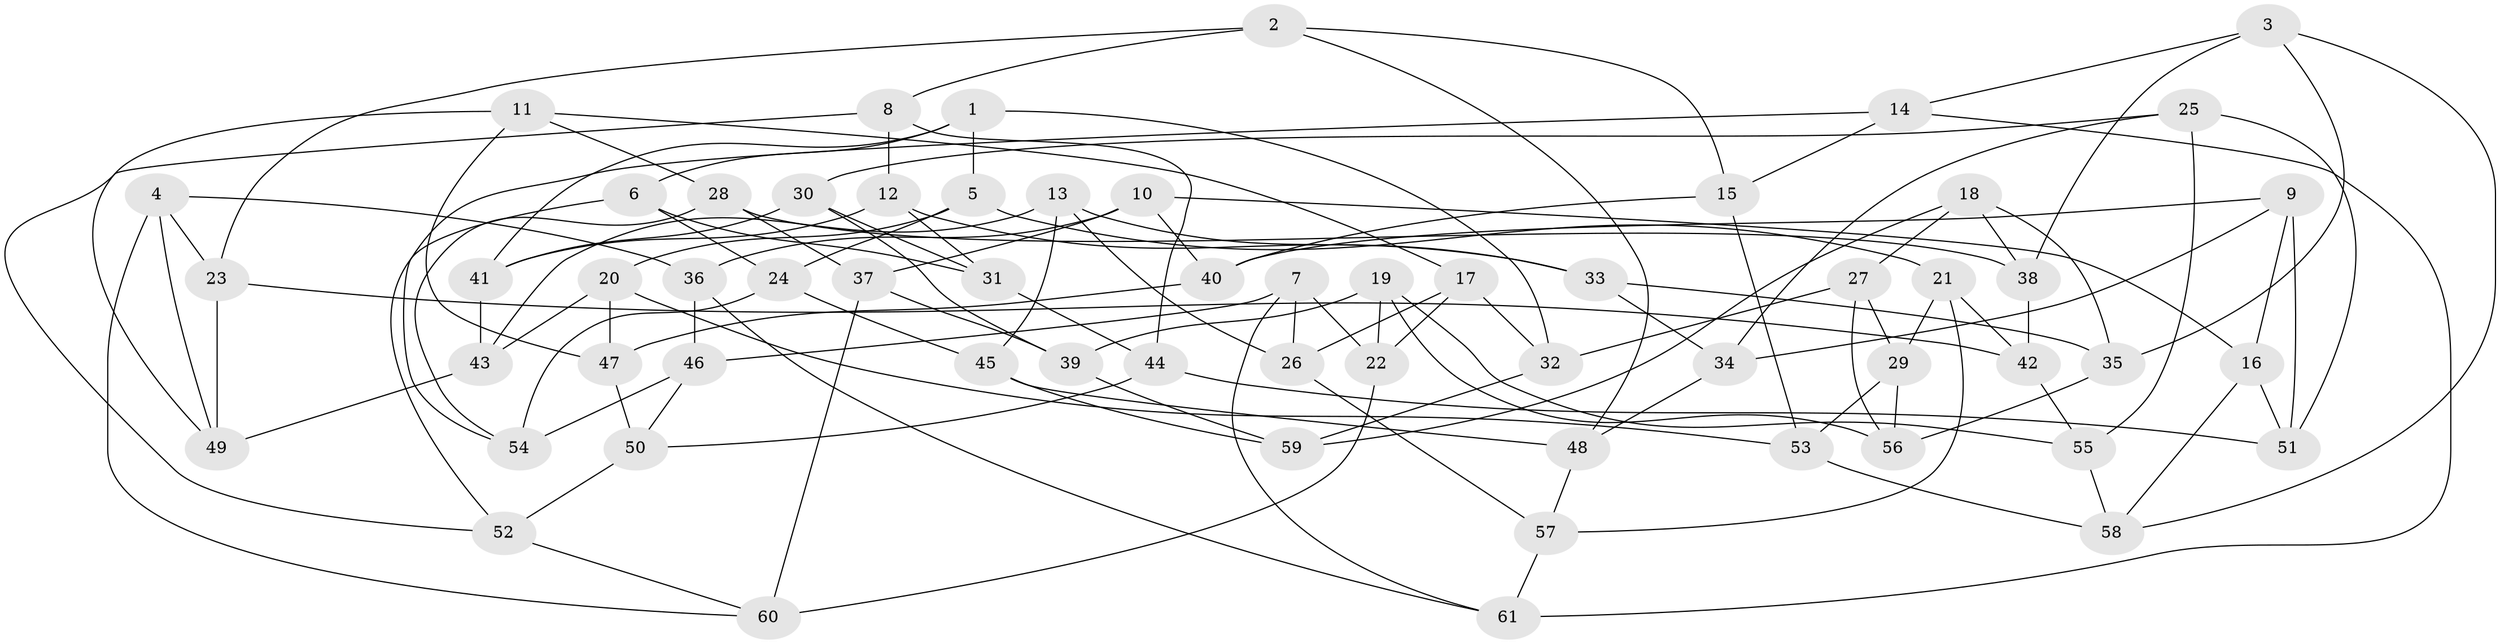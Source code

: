 // coarse degree distribution, {4: 0.5, 3: 0.16666666666666666, 6: 0.1, 5: 0.1, 7: 0.1, 9: 0.03333333333333333}
// Generated by graph-tools (version 1.1) at 2025/02/03/04/25 22:02:26]
// undirected, 61 vertices, 122 edges
graph export_dot {
graph [start="1"]
  node [color=gray90,style=filled];
  1;
  2;
  3;
  4;
  5;
  6;
  7;
  8;
  9;
  10;
  11;
  12;
  13;
  14;
  15;
  16;
  17;
  18;
  19;
  20;
  21;
  22;
  23;
  24;
  25;
  26;
  27;
  28;
  29;
  30;
  31;
  32;
  33;
  34;
  35;
  36;
  37;
  38;
  39;
  40;
  41;
  42;
  43;
  44;
  45;
  46;
  47;
  48;
  49;
  50;
  51;
  52;
  53;
  54;
  55;
  56;
  57;
  58;
  59;
  60;
  61;
  1 -- 41;
  1 -- 5;
  1 -- 32;
  1 -- 6;
  2 -- 8;
  2 -- 48;
  2 -- 23;
  2 -- 15;
  3 -- 58;
  3 -- 14;
  3 -- 35;
  3 -- 38;
  4 -- 23;
  4 -- 36;
  4 -- 49;
  4 -- 60;
  5 -- 24;
  5 -- 20;
  5 -- 21;
  6 -- 24;
  6 -- 52;
  6 -- 31;
  7 -- 46;
  7 -- 61;
  7 -- 22;
  7 -- 26;
  8 -- 44;
  8 -- 52;
  8 -- 12;
  9 -- 51;
  9 -- 34;
  9 -- 40;
  9 -- 16;
  10 -- 36;
  10 -- 37;
  10 -- 16;
  10 -- 40;
  11 -- 17;
  11 -- 49;
  11 -- 47;
  11 -- 28;
  12 -- 31;
  12 -- 41;
  12 -- 33;
  13 -- 45;
  13 -- 33;
  13 -- 43;
  13 -- 26;
  14 -- 61;
  14 -- 15;
  14 -- 54;
  15 -- 40;
  15 -- 53;
  16 -- 51;
  16 -- 58;
  17 -- 22;
  17 -- 26;
  17 -- 32;
  18 -- 27;
  18 -- 59;
  18 -- 38;
  18 -- 35;
  19 -- 39;
  19 -- 55;
  19 -- 56;
  19 -- 22;
  20 -- 43;
  20 -- 47;
  20 -- 53;
  21 -- 57;
  21 -- 42;
  21 -- 29;
  22 -- 60;
  23 -- 42;
  23 -- 49;
  24 -- 54;
  24 -- 45;
  25 -- 34;
  25 -- 30;
  25 -- 51;
  25 -- 55;
  26 -- 57;
  27 -- 56;
  27 -- 32;
  27 -- 29;
  28 -- 38;
  28 -- 54;
  28 -- 37;
  29 -- 56;
  29 -- 53;
  30 -- 31;
  30 -- 41;
  30 -- 39;
  31 -- 44;
  32 -- 59;
  33 -- 35;
  33 -- 34;
  34 -- 48;
  35 -- 56;
  36 -- 61;
  36 -- 46;
  37 -- 39;
  37 -- 60;
  38 -- 42;
  39 -- 59;
  40 -- 47;
  41 -- 43;
  42 -- 55;
  43 -- 49;
  44 -- 51;
  44 -- 50;
  45 -- 59;
  45 -- 48;
  46 -- 54;
  46 -- 50;
  47 -- 50;
  48 -- 57;
  50 -- 52;
  52 -- 60;
  53 -- 58;
  55 -- 58;
  57 -- 61;
}
